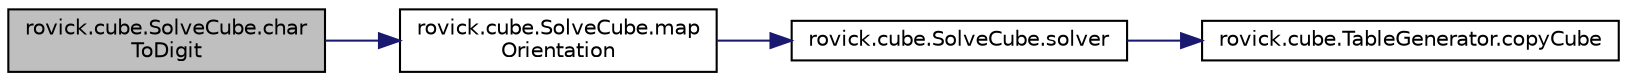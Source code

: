 digraph "rovick.cube.SolveCube.charToDigit"
{
  edge [fontname="Helvetica",fontsize="10",labelfontname="Helvetica",labelfontsize="10"];
  node [fontname="Helvetica",fontsize="10",shape=record];
  rankdir="LR";
  Node0 [label="rovick.cube.SolveCube.char\lToDigit",height=0.2,width=0.4,color="black", fillcolor="grey75", style="filled", fontcolor="black"];
  Node0 -> Node1 [color="midnightblue",fontsize="10",style="solid",fontname="Helvetica"];
  Node1 [label="rovick.cube.SolveCube.map\lOrientation",height=0.2,width=0.4,color="black", fillcolor="white", style="filled",URL="$classrovick_1_1cube_1_1_solve_cube_a186c3856f2f6f22ad25603acb34dc02d.html#a186c3856f2f6f22ad25603acb34dc02d"];
  Node1 -> Node2 [color="midnightblue",fontsize="10",style="solid",fontname="Helvetica"];
  Node2 [label="rovick.cube.SolveCube.solver",height=0.2,width=0.4,color="black", fillcolor="white", style="filled",URL="$classrovick_1_1cube_1_1_solve_cube_a9a969e385373fe8f0217e9829e66e6cf.html#a9a969e385373fe8f0217e9829e66e6cf"];
  Node2 -> Node3 [color="midnightblue",fontsize="10",style="solid",fontname="Helvetica"];
  Node3 [label="rovick.cube.TableGenerator.copyCube",height=0.2,width=0.4,color="black", fillcolor="white", style="filled",URL="$classrovick_1_1cube_1_1_table_generator_a50c620c9199acd6268d4c326f1ab8cf9.html#a50c620c9199acd6268d4c326f1ab8cf9"];
}

